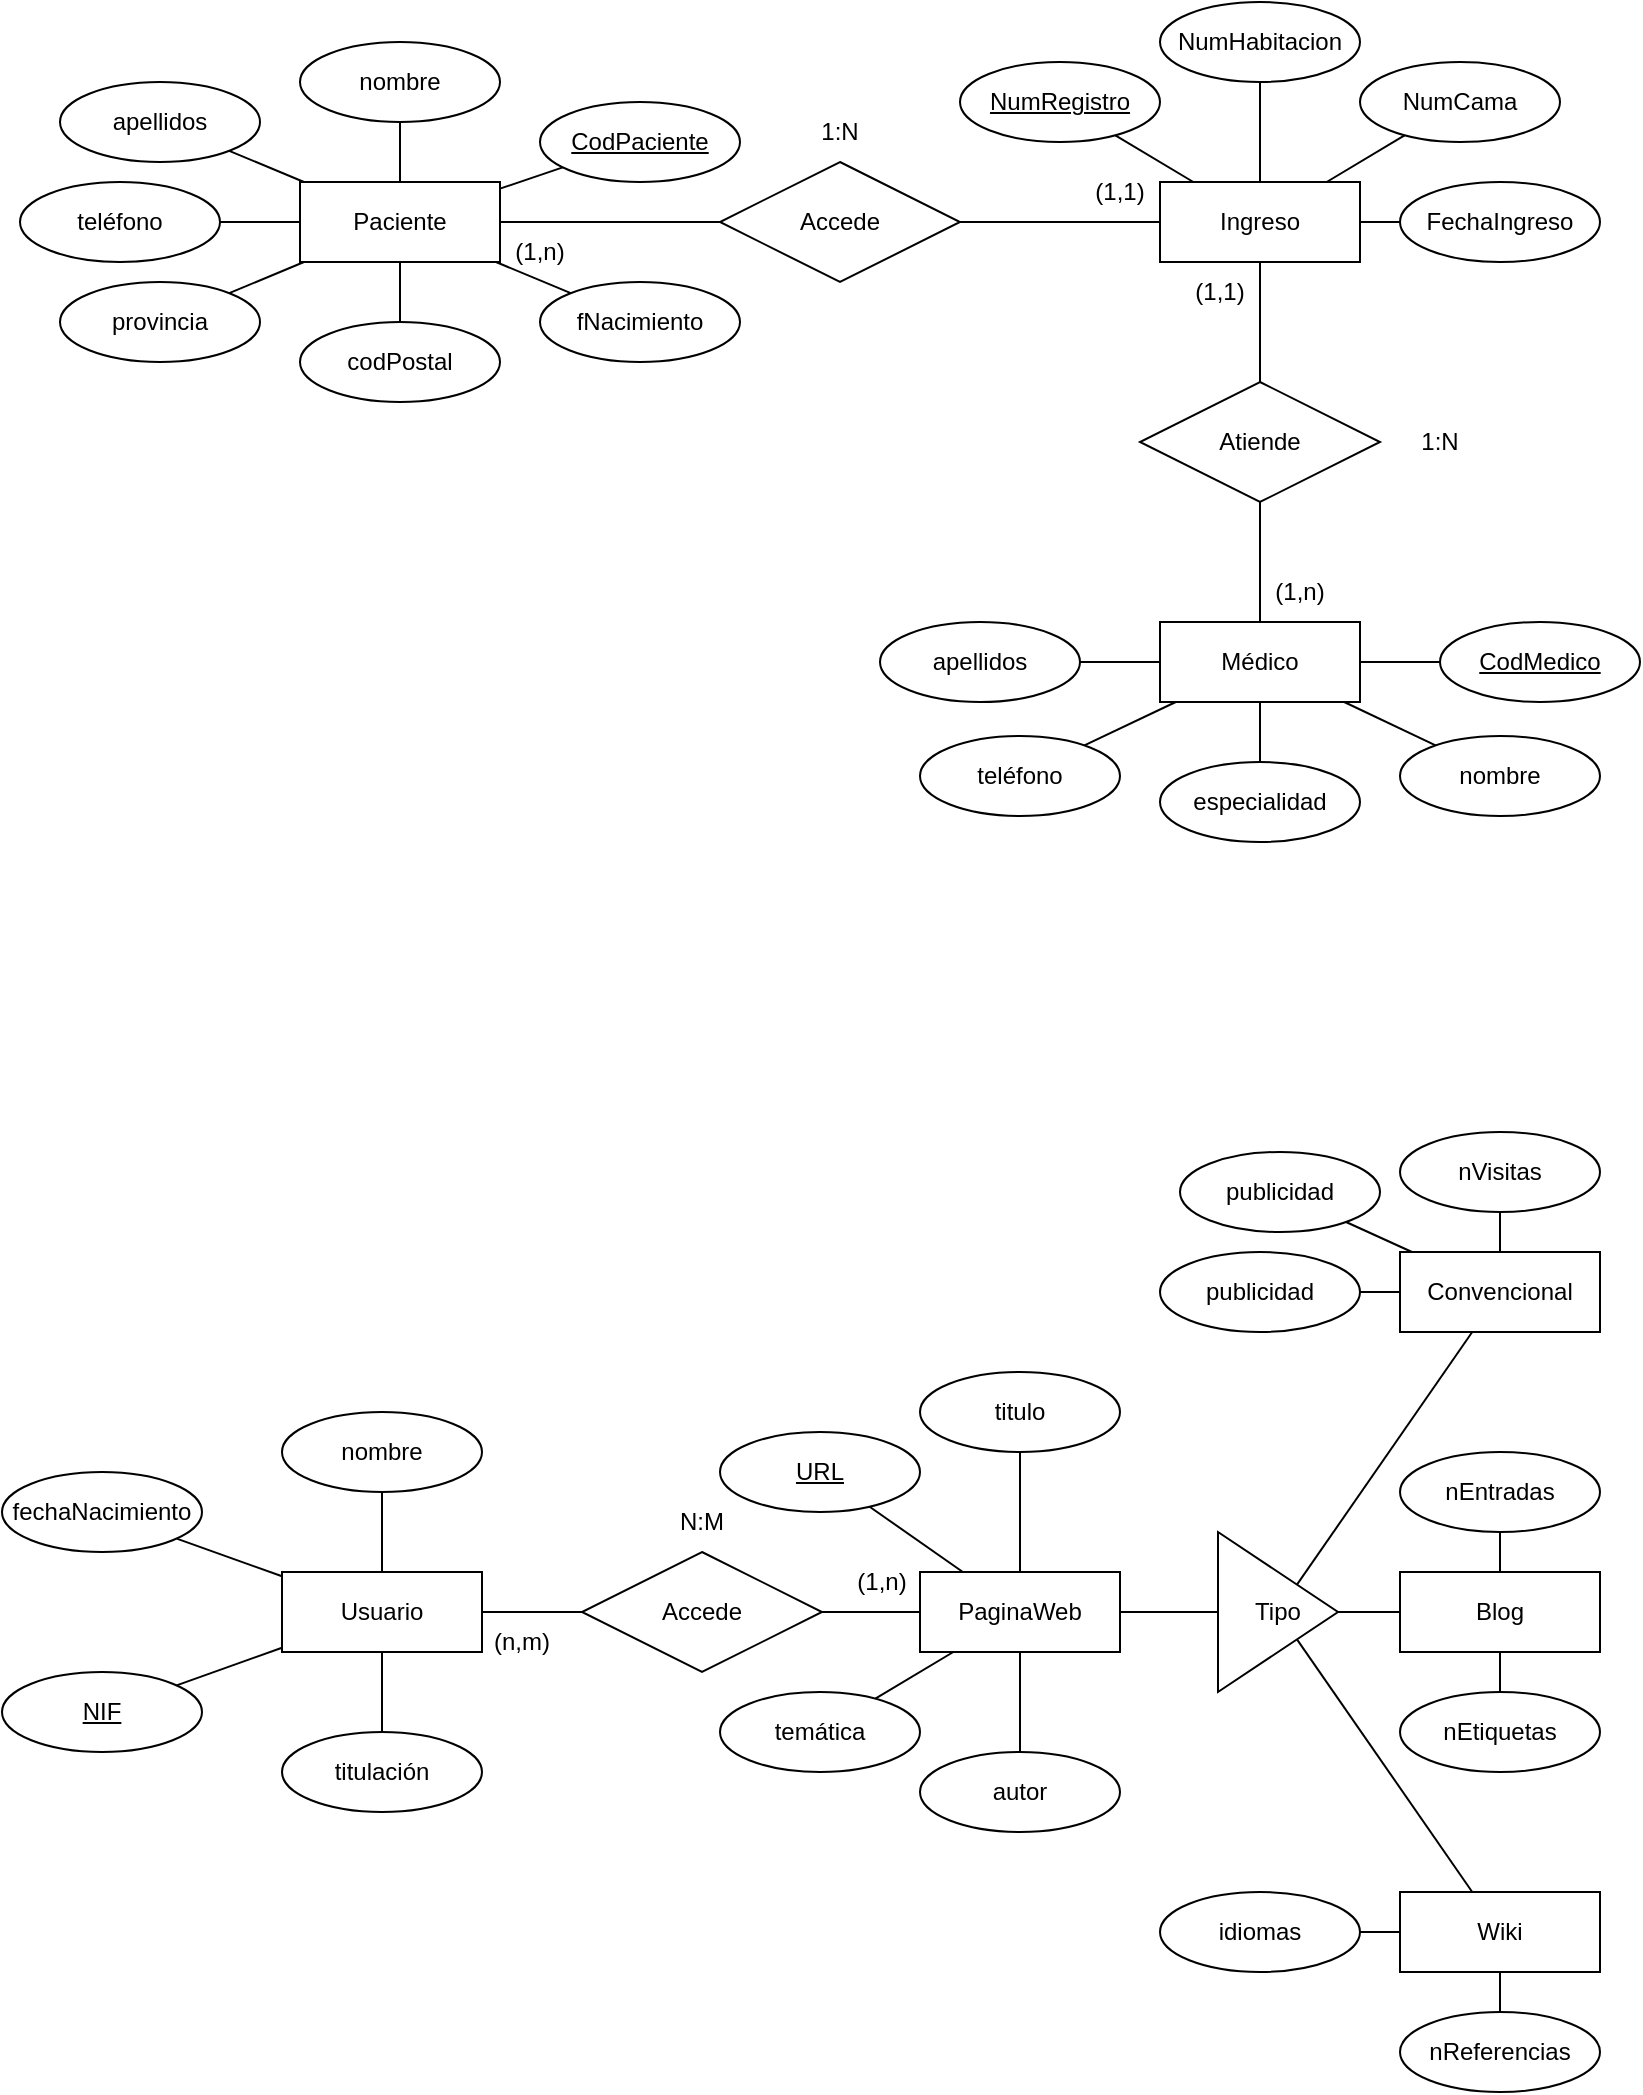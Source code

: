 <mxfile version="24.8.1">
  <diagram name="Página-1" id="OM9QJlv7rs2KJ2Hx93Fb">
    <mxGraphModel dx="590" dy="931" grid="1" gridSize="10" guides="1" tooltips="1" connect="1" arrows="1" fold="1" page="1" pageScale="1" pageWidth="827" pageHeight="1169" math="0" shadow="0">
      <root>
        <mxCell id="0" />
        <mxCell id="1" parent="0" />
        <mxCell id="q-Yn26P4vF6KLxeXFJKJ-2" value="Paciente" style="whiteSpace=wrap;html=1;align=center;" parent="1" vertex="1">
          <mxGeometry x="149" y="110" width="100" height="40" as="geometry" />
        </mxCell>
        <mxCell id="q-Yn26P4vF6KLxeXFJKJ-3" value="nombre" style="ellipse;whiteSpace=wrap;html=1;align=center;" parent="1" vertex="1">
          <mxGeometry x="149" y="40" width="100" height="40" as="geometry" />
        </mxCell>
        <mxCell id="q-Yn26P4vF6KLxeXFJKJ-4" value="" style="endArrow=none;html=1;rounded=0;" parent="1" source="q-Yn26P4vF6KLxeXFJKJ-2" target="q-Yn26P4vF6KLxeXFJKJ-3" edge="1">
          <mxGeometry relative="1" as="geometry">
            <mxPoint x="159" y="280" as="sourcePoint" />
            <mxPoint x="319" y="280" as="targetPoint" />
          </mxGeometry>
        </mxCell>
        <mxCell id="q-Yn26P4vF6KLxeXFJKJ-5" value="CodPaciente" style="ellipse;whiteSpace=wrap;html=1;align=center;fontStyle=4;" parent="1" vertex="1">
          <mxGeometry x="269" y="70" width="100" height="40" as="geometry" />
        </mxCell>
        <mxCell id="q-Yn26P4vF6KLxeXFJKJ-6" value="" style="endArrow=none;html=1;rounded=0;" parent="1" source="q-Yn26P4vF6KLxeXFJKJ-5" target="q-Yn26P4vF6KLxeXFJKJ-2" edge="1">
          <mxGeometry relative="1" as="geometry">
            <mxPoint x="187" y="120" as="sourcePoint" />
            <mxPoint x="129" y="68" as="targetPoint" />
          </mxGeometry>
        </mxCell>
        <mxCell id="q-Yn26P4vF6KLxeXFJKJ-7" value="apellidos" style="ellipse;whiteSpace=wrap;html=1;align=center;" parent="1" vertex="1">
          <mxGeometry x="29" y="60" width="100" height="40" as="geometry" />
        </mxCell>
        <mxCell id="q-Yn26P4vF6KLxeXFJKJ-8" value="" style="endArrow=none;html=1;rounded=0;" parent="1" source="q-Yn26P4vF6KLxeXFJKJ-2" target="q-Yn26P4vF6KLxeXFJKJ-7" edge="1">
          <mxGeometry relative="1" as="geometry">
            <mxPoint x="163" y="230" as="sourcePoint" />
            <mxPoint x="305" y="400" as="targetPoint" />
          </mxGeometry>
        </mxCell>
        <mxCell id="q-Yn26P4vF6KLxeXFJKJ-9" value="teléfono" style="ellipse;whiteSpace=wrap;html=1;align=center;" parent="1" vertex="1">
          <mxGeometry x="9" y="110" width="100" height="40" as="geometry" />
        </mxCell>
        <mxCell id="q-Yn26P4vF6KLxeXFJKJ-10" value="" style="endArrow=none;html=1;rounded=0;" parent="1" source="q-Yn26P4vF6KLxeXFJKJ-2" target="q-Yn26P4vF6KLxeXFJKJ-9" edge="1">
          <mxGeometry relative="1" as="geometry">
            <mxPoint x="149" y="177" as="sourcePoint" />
            <mxPoint x="305" y="460" as="targetPoint" />
          </mxGeometry>
        </mxCell>
        <mxCell id="q-Yn26P4vF6KLxeXFJKJ-11" value="provincia" style="ellipse;whiteSpace=wrap;html=1;align=center;" parent="1" vertex="1">
          <mxGeometry x="29" y="160" width="100" height="40" as="geometry" />
        </mxCell>
        <mxCell id="q-Yn26P4vF6KLxeXFJKJ-12" value="" style="endArrow=none;html=1;rounded=0;" parent="1" source="q-Yn26P4vF6KLxeXFJKJ-2" target="q-Yn26P4vF6KLxeXFJKJ-11" edge="1">
          <mxGeometry relative="1" as="geometry">
            <mxPoint x="179" y="193" as="sourcePoint" />
            <mxPoint x="335" y="510" as="targetPoint" />
          </mxGeometry>
        </mxCell>
        <mxCell id="q-Yn26P4vF6KLxeXFJKJ-13" value="codPostal" style="ellipse;whiteSpace=wrap;html=1;align=center;" parent="1" vertex="1">
          <mxGeometry x="149" y="180" width="100" height="40" as="geometry" />
        </mxCell>
        <mxCell id="q-Yn26P4vF6KLxeXFJKJ-14" value="" style="endArrow=none;html=1;rounded=0;" parent="1" source="q-Yn26P4vF6KLxeXFJKJ-2" target="q-Yn26P4vF6KLxeXFJKJ-13" edge="1">
          <mxGeometry relative="1" as="geometry">
            <mxPoint x="298" y="150" as="sourcePoint" />
            <mxPoint x="445" y="513" as="targetPoint" />
          </mxGeometry>
        </mxCell>
        <mxCell id="q-Yn26P4vF6KLxeXFJKJ-15" value="fNacimiento" style="ellipse;whiteSpace=wrap;html=1;align=center;" parent="1" vertex="1">
          <mxGeometry x="269" y="160" width="100" height="40" as="geometry" />
        </mxCell>
        <mxCell id="q-Yn26P4vF6KLxeXFJKJ-16" value="" style="endArrow=none;html=1;rounded=0;" parent="1" source="q-Yn26P4vF6KLxeXFJKJ-2" target="q-Yn26P4vF6KLxeXFJKJ-15" edge="1">
          <mxGeometry relative="1" as="geometry">
            <mxPoint x="307" y="140" as="sourcePoint" />
            <mxPoint x="548" y="503" as="targetPoint" />
          </mxGeometry>
        </mxCell>
        <mxCell id="q-Yn26P4vF6KLxeXFJKJ-17" value="Accede" style="shape=rhombus;perimeter=rhombusPerimeter;whiteSpace=wrap;html=1;align=center;" parent="1" vertex="1">
          <mxGeometry x="359" y="100" width="120" height="60" as="geometry" />
        </mxCell>
        <mxCell id="q-Yn26P4vF6KLxeXFJKJ-18" value="" style="endArrow=none;html=1;rounded=0;" parent="1" source="q-Yn26P4vF6KLxeXFJKJ-2" target="q-Yn26P4vF6KLxeXFJKJ-17" edge="1">
          <mxGeometry relative="1" as="geometry">
            <mxPoint x="243" y="160" as="sourcePoint" />
            <mxPoint x="304" y="196" as="targetPoint" />
          </mxGeometry>
        </mxCell>
        <mxCell id="q-Yn26P4vF6KLxeXFJKJ-19" value="Médico" style="whiteSpace=wrap;html=1;align=center;" parent="1" vertex="1">
          <mxGeometry x="579" y="330" width="100" height="40" as="geometry" />
        </mxCell>
        <mxCell id="q-Yn26P4vF6KLxeXFJKJ-20" value="nombre" style="ellipse;whiteSpace=wrap;html=1;align=center;" parent="1" vertex="1">
          <mxGeometry x="699" y="387" width="100" height="40" as="geometry" />
        </mxCell>
        <mxCell id="q-Yn26P4vF6KLxeXFJKJ-21" value="" style="endArrow=none;html=1;rounded=0;" parent="1" source="q-Yn26P4vF6KLxeXFJKJ-19" target="q-Yn26P4vF6KLxeXFJKJ-20" edge="1">
          <mxGeometry relative="1" as="geometry">
            <mxPoint x="589" y="500" as="sourcePoint" />
            <mxPoint x="749" y="500" as="targetPoint" />
          </mxGeometry>
        </mxCell>
        <mxCell id="q-Yn26P4vF6KLxeXFJKJ-22" value="CodMedico" style="ellipse;whiteSpace=wrap;html=1;align=center;fontStyle=4;" parent="1" vertex="1">
          <mxGeometry x="719" y="330" width="100" height="40" as="geometry" />
        </mxCell>
        <mxCell id="q-Yn26P4vF6KLxeXFJKJ-23" value="" style="endArrow=none;html=1;rounded=0;" parent="1" source="q-Yn26P4vF6KLxeXFJKJ-22" target="q-Yn26P4vF6KLxeXFJKJ-19" edge="1">
          <mxGeometry relative="1" as="geometry">
            <mxPoint x="617" y="340" as="sourcePoint" />
            <mxPoint x="559" y="288" as="targetPoint" />
          </mxGeometry>
        </mxCell>
        <mxCell id="q-Yn26P4vF6KLxeXFJKJ-24" value="apellidos" style="ellipse;whiteSpace=wrap;html=1;align=center;" parent="1" vertex="1">
          <mxGeometry x="439" y="330" width="100" height="40" as="geometry" />
        </mxCell>
        <mxCell id="q-Yn26P4vF6KLxeXFJKJ-25" value="" style="endArrow=none;html=1;rounded=0;" parent="1" source="q-Yn26P4vF6KLxeXFJKJ-19" target="q-Yn26P4vF6KLxeXFJKJ-24" edge="1">
          <mxGeometry relative="1" as="geometry">
            <mxPoint x="593" y="450" as="sourcePoint" />
            <mxPoint x="735" y="620" as="targetPoint" />
          </mxGeometry>
        </mxCell>
        <mxCell id="q-Yn26P4vF6KLxeXFJKJ-26" value="teléfono" style="ellipse;whiteSpace=wrap;html=1;align=center;" parent="1" vertex="1">
          <mxGeometry x="459" y="387" width="100" height="40" as="geometry" />
        </mxCell>
        <mxCell id="q-Yn26P4vF6KLxeXFJKJ-27" value="" style="endArrow=none;html=1;rounded=0;" parent="1" source="q-Yn26P4vF6KLxeXFJKJ-19" target="q-Yn26P4vF6KLxeXFJKJ-26" edge="1">
          <mxGeometry relative="1" as="geometry">
            <mxPoint x="579" y="397" as="sourcePoint" />
            <mxPoint x="735" y="680" as="targetPoint" />
          </mxGeometry>
        </mxCell>
        <mxCell id="q-Yn26P4vF6KLxeXFJKJ-32" value="especialidad" style="ellipse;whiteSpace=wrap;html=1;align=center;" parent="1" vertex="1">
          <mxGeometry x="579" y="400" width="100" height="40" as="geometry" />
        </mxCell>
        <mxCell id="q-Yn26P4vF6KLxeXFJKJ-33" value="" style="endArrow=none;html=1;rounded=0;" parent="1" source="q-Yn26P4vF6KLxeXFJKJ-19" target="q-Yn26P4vF6KLxeXFJKJ-32" edge="1">
          <mxGeometry relative="1" as="geometry">
            <mxPoint x="737" y="360" as="sourcePoint" />
            <mxPoint x="978" y="723" as="targetPoint" />
          </mxGeometry>
        </mxCell>
        <mxCell id="q-Yn26P4vF6KLxeXFJKJ-34" value="Ingreso" style="whiteSpace=wrap;html=1;align=center;" parent="1" vertex="1">
          <mxGeometry x="579" y="110" width="100" height="40" as="geometry" />
        </mxCell>
        <mxCell id="q-Yn26P4vF6KLxeXFJKJ-35" value="" style="endArrow=none;html=1;rounded=0;" parent="1" source="q-Yn26P4vF6KLxeXFJKJ-17" target="q-Yn26P4vF6KLxeXFJKJ-34" edge="1">
          <mxGeometry relative="1" as="geometry">
            <mxPoint x="499" y="220" as="sourcePoint" />
            <mxPoint x="659" y="220" as="targetPoint" />
          </mxGeometry>
        </mxCell>
        <mxCell id="q-Yn26P4vF6KLxeXFJKJ-37" value="NumRegistro" style="ellipse;whiteSpace=wrap;html=1;align=center;fontStyle=4;" parent="1" vertex="1">
          <mxGeometry x="479" y="50" width="100" height="40" as="geometry" />
        </mxCell>
        <mxCell id="q-Yn26P4vF6KLxeXFJKJ-38" value="" style="endArrow=none;html=1;rounded=0;" parent="1" source="q-Yn26P4vF6KLxeXFJKJ-37" target="q-Yn26P4vF6KLxeXFJKJ-34" edge="1">
          <mxGeometry relative="1" as="geometry">
            <mxPoint x="449" y="270" as="sourcePoint" />
            <mxPoint x="609" y="270" as="targetPoint" />
          </mxGeometry>
        </mxCell>
        <mxCell id="q-Yn26P4vF6KLxeXFJKJ-39" value="NumCama" style="ellipse;whiteSpace=wrap;html=1;align=center;" parent="1" vertex="1">
          <mxGeometry x="679" y="50" width="100" height="40" as="geometry" />
        </mxCell>
        <mxCell id="q-Yn26P4vF6KLxeXFJKJ-40" value="" style="endArrow=none;html=1;rounded=0;" parent="1" source="q-Yn26P4vF6KLxeXFJKJ-34" target="q-Yn26P4vF6KLxeXFJKJ-39" edge="1">
          <mxGeometry relative="1" as="geometry">
            <mxPoint x="429" y="120" as="sourcePoint" />
            <mxPoint x="429" y="110" as="targetPoint" />
          </mxGeometry>
        </mxCell>
        <mxCell id="q-Yn26P4vF6KLxeXFJKJ-41" value="FechaIngreso" style="ellipse;whiteSpace=wrap;html=1;align=center;" parent="1" vertex="1">
          <mxGeometry x="699" y="110" width="100" height="40" as="geometry" />
        </mxCell>
        <mxCell id="q-Yn26P4vF6KLxeXFJKJ-42" value="" style="endArrow=none;html=1;rounded=0;" parent="1" source="q-Yn26P4vF6KLxeXFJKJ-34" target="q-Yn26P4vF6KLxeXFJKJ-41" edge="1">
          <mxGeometry relative="1" as="geometry">
            <mxPoint x="413" y="162" as="sourcePoint" />
            <mxPoint x="384" y="201" as="targetPoint" />
          </mxGeometry>
        </mxCell>
        <mxCell id="q-Yn26P4vF6KLxeXFJKJ-43" value="NumHabitacion" style="ellipse;whiteSpace=wrap;html=1;align=center;" parent="1" vertex="1">
          <mxGeometry x="579" y="20" width="100" height="40" as="geometry" />
        </mxCell>
        <mxCell id="q-Yn26P4vF6KLxeXFJKJ-44" value="" style="endArrow=none;html=1;rounded=0;" parent="1" source="q-Yn26P4vF6KLxeXFJKJ-34" target="q-Yn26P4vF6KLxeXFJKJ-43" edge="1">
          <mxGeometry relative="1" as="geometry">
            <mxPoint x="445" y="162" as="sourcePoint" />
            <mxPoint x="474" y="201" as="targetPoint" />
          </mxGeometry>
        </mxCell>
        <mxCell id="q-Yn26P4vF6KLxeXFJKJ-45" value="" style="endArrow=none;html=1;rounded=0;" parent="1" source="q-Yn26P4vF6KLxeXFJKJ-34" edge="1" target="kMywHeOW3mW8am20AHND-2">
          <mxGeometry relative="1" as="geometry">
            <mxPoint x="559" y="260" as="sourcePoint" />
            <mxPoint x="629" y="220" as="targetPoint" />
          </mxGeometry>
        </mxCell>
        <mxCell id="kMywHeOW3mW8am20AHND-2" value="Atiende" style="shape=rhombus;perimeter=rhombusPerimeter;whiteSpace=wrap;html=1;align=center;" vertex="1" parent="1">
          <mxGeometry x="569" y="210" width="120" height="60" as="geometry" />
        </mxCell>
        <mxCell id="kMywHeOW3mW8am20AHND-3" value="" style="endArrow=none;html=1;rounded=0;" edge="1" parent="1" source="kMywHeOW3mW8am20AHND-2" target="q-Yn26P4vF6KLxeXFJKJ-19">
          <mxGeometry relative="1" as="geometry">
            <mxPoint x="639" y="160" as="sourcePoint" />
            <mxPoint x="639" y="230" as="targetPoint" />
          </mxGeometry>
        </mxCell>
        <mxCell id="kMywHeOW3mW8am20AHND-4" value="(1,n)" style="text;html=1;align=center;verticalAlign=middle;whiteSpace=wrap;rounded=0;" vertex="1" parent="1">
          <mxGeometry x="239" y="130" width="60" height="30" as="geometry" />
        </mxCell>
        <mxCell id="kMywHeOW3mW8am20AHND-5" value="(1,1)" style="text;html=1;align=center;verticalAlign=middle;whiteSpace=wrap;rounded=0;" vertex="1" parent="1">
          <mxGeometry x="529" y="100" width="60" height="30" as="geometry" />
        </mxCell>
        <mxCell id="kMywHeOW3mW8am20AHND-6" value="(1,n)" style="text;html=1;align=center;verticalAlign=middle;whiteSpace=wrap;rounded=0;" vertex="1" parent="1">
          <mxGeometry x="619" y="300" width="60" height="30" as="geometry" />
        </mxCell>
        <mxCell id="kMywHeOW3mW8am20AHND-7" value="(1,1)" style="text;html=1;align=center;verticalAlign=middle;whiteSpace=wrap;rounded=0;" vertex="1" parent="1">
          <mxGeometry x="579" y="150" width="60" height="30" as="geometry" />
        </mxCell>
        <mxCell id="kMywHeOW3mW8am20AHND-9" value="1:N" style="text;html=1;align=center;verticalAlign=middle;whiteSpace=wrap;rounded=0;" vertex="1" parent="1">
          <mxGeometry x="689" y="225" width="60" height="30" as="geometry" />
        </mxCell>
        <mxCell id="kMywHeOW3mW8am20AHND-10" value="1:N" style="text;html=1;align=center;verticalAlign=middle;whiteSpace=wrap;rounded=0;" vertex="1" parent="1">
          <mxGeometry x="389" y="70" width="60" height="30" as="geometry" />
        </mxCell>
        <mxCell id="kMywHeOW3mW8am20AHND-11" value="Usuario" style="whiteSpace=wrap;html=1;align=center;" vertex="1" parent="1">
          <mxGeometry x="140" y="805" width="100" height="40" as="geometry" />
        </mxCell>
        <mxCell id="kMywHeOW3mW8am20AHND-12" value="nombre" style="ellipse;whiteSpace=wrap;html=1;align=center;" vertex="1" parent="1">
          <mxGeometry x="140" y="725" width="100" height="40" as="geometry" />
        </mxCell>
        <mxCell id="kMywHeOW3mW8am20AHND-13" value="" style="endArrow=none;html=1;rounded=0;" edge="1" parent="1" source="kMywHeOW3mW8am20AHND-12" target="kMywHeOW3mW8am20AHND-11">
          <mxGeometry relative="1" as="geometry">
            <mxPoint x="577" y="505" as="sourcePoint" />
            <mxPoint x="532" y="527" as="targetPoint" />
          </mxGeometry>
        </mxCell>
        <mxCell id="kMywHeOW3mW8am20AHND-14" value="NIF" style="ellipse;whiteSpace=wrap;html=1;align=center;fontStyle=4;" vertex="1" parent="1">
          <mxGeometry y="855" width="100" height="40" as="geometry" />
        </mxCell>
        <mxCell id="kMywHeOW3mW8am20AHND-15" value="" style="endArrow=none;html=1;rounded=0;" edge="1" parent="1" source="kMywHeOW3mW8am20AHND-11" target="kMywHeOW3mW8am20AHND-14">
          <mxGeometry relative="1" as="geometry">
            <mxPoint x="200" y="765" as="sourcePoint" />
            <mxPoint x="200" y="815" as="targetPoint" />
          </mxGeometry>
        </mxCell>
        <mxCell id="kMywHeOW3mW8am20AHND-16" value="fechaNacimiento" style="ellipse;whiteSpace=wrap;html=1;align=center;" vertex="1" parent="1">
          <mxGeometry y="755" width="100" height="40" as="geometry" />
        </mxCell>
        <mxCell id="kMywHeOW3mW8am20AHND-17" value="" style="endArrow=none;html=1;rounded=0;" edge="1" parent="1" source="kMywHeOW3mW8am20AHND-16" target="kMywHeOW3mW8am20AHND-11">
          <mxGeometry relative="1" as="geometry">
            <mxPoint x="200" y="765" as="sourcePoint" />
            <mxPoint x="200" y="815" as="targetPoint" />
          </mxGeometry>
        </mxCell>
        <mxCell id="kMywHeOW3mW8am20AHND-18" value="titulación" style="ellipse;whiteSpace=wrap;html=1;align=center;" vertex="1" parent="1">
          <mxGeometry x="140" y="885" width="100" height="40" as="geometry" />
        </mxCell>
        <mxCell id="kMywHeOW3mW8am20AHND-19" value="" style="endArrow=none;html=1;rounded=0;" edge="1" parent="1" source="kMywHeOW3mW8am20AHND-18" target="kMywHeOW3mW8am20AHND-11">
          <mxGeometry relative="1" as="geometry">
            <mxPoint x="179" y="875" as="sourcePoint" />
            <mxPoint x="129" y="915" as="targetPoint" />
          </mxGeometry>
        </mxCell>
        <mxCell id="kMywHeOW3mW8am20AHND-20" value="PaginaWeb" style="whiteSpace=wrap;html=1;align=center;" vertex="1" parent="1">
          <mxGeometry x="459" y="805" width="100" height="40" as="geometry" />
        </mxCell>
        <mxCell id="kMywHeOW3mW8am20AHND-21" value="Accede" style="shape=rhombus;perimeter=rhombusPerimeter;whiteSpace=wrap;html=1;align=center;" vertex="1" parent="1">
          <mxGeometry x="290" y="795" width="120" height="60" as="geometry" />
        </mxCell>
        <mxCell id="kMywHeOW3mW8am20AHND-22" value="" style="endArrow=none;html=1;rounded=0;" edge="1" parent="1" source="kMywHeOW3mW8am20AHND-11" target="kMywHeOW3mW8am20AHND-21">
          <mxGeometry relative="1" as="geometry">
            <mxPoint x="200" y="895" as="sourcePoint" />
            <mxPoint x="200" y="855" as="targetPoint" />
          </mxGeometry>
        </mxCell>
        <mxCell id="kMywHeOW3mW8am20AHND-23" value="" style="endArrow=none;html=1;rounded=0;" edge="1" parent="1" source="kMywHeOW3mW8am20AHND-21" target="kMywHeOW3mW8am20AHND-20">
          <mxGeometry relative="1" as="geometry">
            <mxPoint x="250" y="835" as="sourcePoint" />
            <mxPoint x="289" y="835" as="targetPoint" />
          </mxGeometry>
        </mxCell>
        <mxCell id="kMywHeOW3mW8am20AHND-24" value="Tipo" style="triangle;whiteSpace=wrap;html=1;" vertex="1" parent="1">
          <mxGeometry x="608" y="785" width="60" height="80" as="geometry" />
        </mxCell>
        <mxCell id="kMywHeOW3mW8am20AHND-26" value="" style="endArrow=none;html=1;rounded=0;" edge="1" parent="1" source="kMywHeOW3mW8am20AHND-24" target="kMywHeOW3mW8am20AHND-29">
          <mxGeometry relative="1" as="geometry">
            <mxPoint x="569" y="955" as="sourcePoint" />
            <mxPoint x="729" y="955" as="targetPoint" />
          </mxGeometry>
        </mxCell>
        <mxCell id="kMywHeOW3mW8am20AHND-27" value="Wiki" style="whiteSpace=wrap;html=1;align=center;" vertex="1" parent="1">
          <mxGeometry x="699" y="965" width="100" height="40" as="geometry" />
        </mxCell>
        <mxCell id="kMywHeOW3mW8am20AHND-28" value="Blog" style="whiteSpace=wrap;html=1;align=center;" vertex="1" parent="1">
          <mxGeometry x="699" y="805" width="100" height="40" as="geometry" />
        </mxCell>
        <mxCell id="kMywHeOW3mW8am20AHND-29" value="Convencional" style="whiteSpace=wrap;html=1;align=center;" vertex="1" parent="1">
          <mxGeometry x="699" y="645" width="100" height="40" as="geometry" />
        </mxCell>
        <mxCell id="kMywHeOW3mW8am20AHND-30" value="" style="endArrow=none;html=1;rounded=0;" edge="1" parent="1" source="kMywHeOW3mW8am20AHND-24" target="kMywHeOW3mW8am20AHND-28">
          <mxGeometry relative="1" as="geometry">
            <mxPoint x="662" y="825" as="sourcePoint" />
            <mxPoint x="731" y="775" as="targetPoint" />
          </mxGeometry>
        </mxCell>
        <mxCell id="kMywHeOW3mW8am20AHND-31" value="" style="endArrow=none;html=1;rounded=0;" edge="1" parent="1" source="kMywHeOW3mW8am20AHND-24" target="kMywHeOW3mW8am20AHND-27">
          <mxGeometry relative="1" as="geometry">
            <mxPoint x="678" y="835" as="sourcePoint" />
            <mxPoint x="709" y="835" as="targetPoint" />
          </mxGeometry>
        </mxCell>
        <mxCell id="kMywHeOW3mW8am20AHND-32" value="" style="endArrow=none;html=1;rounded=0;" edge="1" parent="1" source="kMywHeOW3mW8am20AHND-20" target="kMywHeOW3mW8am20AHND-24">
          <mxGeometry relative="1" as="geometry">
            <mxPoint x="440" y="835" as="sourcePoint" />
            <mxPoint x="489" y="835" as="targetPoint" />
          </mxGeometry>
        </mxCell>
        <mxCell id="kMywHeOW3mW8am20AHND-33" value="titulo" style="ellipse;whiteSpace=wrap;html=1;align=center;" vertex="1" parent="1">
          <mxGeometry x="459" y="705" width="100" height="40" as="geometry" />
        </mxCell>
        <mxCell id="kMywHeOW3mW8am20AHND-34" value="" style="endArrow=none;html=1;rounded=0;" edge="1" parent="1" source="kMywHeOW3mW8am20AHND-33" target="kMywHeOW3mW8am20AHND-20">
          <mxGeometry relative="1" as="geometry">
            <mxPoint x="896" y="485" as="sourcePoint" />
            <mxPoint x="509" y="785" as="targetPoint" />
          </mxGeometry>
        </mxCell>
        <mxCell id="kMywHeOW3mW8am20AHND-35" value="URL" style="ellipse;whiteSpace=wrap;html=1;align=center;fontStyle=4;" vertex="1" parent="1">
          <mxGeometry x="359" y="735" width="100" height="40" as="geometry" />
        </mxCell>
        <mxCell id="kMywHeOW3mW8am20AHND-36" value="" style="endArrow=none;html=1;rounded=0;" edge="1" parent="1" source="kMywHeOW3mW8am20AHND-20" target="kMywHeOW3mW8am20AHND-35">
          <mxGeometry relative="1" as="geometry">
            <mxPoint x="150" y="853" as="sourcePoint" />
            <mxPoint x="97" y="872" as="targetPoint" />
          </mxGeometry>
        </mxCell>
        <mxCell id="kMywHeOW3mW8am20AHND-38" value="temática" style="ellipse;whiteSpace=wrap;html=1;align=center;" vertex="1" parent="1">
          <mxGeometry x="359" y="865" width="100" height="40" as="geometry" />
        </mxCell>
        <mxCell id="kMywHeOW3mW8am20AHND-39" value="" style="endArrow=none;html=1;rounded=0;" edge="1" parent="1" source="kMywHeOW3mW8am20AHND-38" target="kMywHeOW3mW8am20AHND-20">
          <mxGeometry relative="1" as="geometry">
            <mxPoint x="847" y="665" as="sourcePoint" />
            <mxPoint x="460" y="985" as="targetPoint" />
          </mxGeometry>
        </mxCell>
        <mxCell id="kMywHeOW3mW8am20AHND-40" value="autor" style="ellipse;whiteSpace=wrap;html=1;align=center;" vertex="1" parent="1">
          <mxGeometry x="459" y="895" width="100" height="40" as="geometry" />
        </mxCell>
        <mxCell id="kMywHeOW3mW8am20AHND-41" value="" style="endArrow=none;html=1;rounded=0;" edge="1" parent="1" source="kMywHeOW3mW8am20AHND-40" target="kMywHeOW3mW8am20AHND-20">
          <mxGeometry relative="1" as="geometry">
            <mxPoint x="947" y="695" as="sourcePoint" />
            <mxPoint x="576" y="875" as="targetPoint" />
          </mxGeometry>
        </mxCell>
        <mxCell id="kMywHeOW3mW8am20AHND-42" value="nVisitas" style="ellipse;whiteSpace=wrap;html=1;align=center;" vertex="1" parent="1">
          <mxGeometry x="699" y="585" width="100" height="40" as="geometry" />
        </mxCell>
        <mxCell id="kMywHeOW3mW8am20AHND-43" value="" style="endArrow=none;html=1;rounded=0;" edge="1" parent="1" source="kMywHeOW3mW8am20AHND-42" target="kMywHeOW3mW8am20AHND-29">
          <mxGeometry relative="1" as="geometry">
            <mxPoint x="590" y="705" as="sourcePoint" />
            <mxPoint x="750" y="705" as="targetPoint" />
          </mxGeometry>
        </mxCell>
        <mxCell id="kMywHeOW3mW8am20AHND-44" value="publicidad" style="ellipse;whiteSpace=wrap;html=1;align=center;" vertex="1" parent="1">
          <mxGeometry x="589" y="595" width="100" height="40" as="geometry" />
        </mxCell>
        <mxCell id="kMywHeOW3mW8am20AHND-45" value="" style="endArrow=none;html=1;rounded=0;" edge="1" parent="1" source="kMywHeOW3mW8am20AHND-44" target="kMywHeOW3mW8am20AHND-29">
          <mxGeometry relative="1" as="geometry">
            <mxPoint x="490" y="725" as="sourcePoint" />
            <mxPoint x="649" y="665" as="targetPoint" />
          </mxGeometry>
        </mxCell>
        <mxCell id="kMywHeOW3mW8am20AHND-46" value="publicidad" style="ellipse;whiteSpace=wrap;html=1;align=center;" vertex="1" parent="1">
          <mxGeometry x="579" y="645" width="100" height="40" as="geometry" />
        </mxCell>
        <mxCell id="kMywHeOW3mW8am20AHND-47" value="" style="endArrow=none;html=1;rounded=0;" edge="1" parent="1" source="kMywHeOW3mW8am20AHND-46" target="kMywHeOW3mW8am20AHND-29">
          <mxGeometry relative="1" as="geometry">
            <mxPoint x="682" y="640" as="sourcePoint" />
            <mxPoint x="715" y="655" as="targetPoint" />
          </mxGeometry>
        </mxCell>
        <mxCell id="kMywHeOW3mW8am20AHND-48" value="nEntradas" style="ellipse;whiteSpace=wrap;html=1;align=center;" vertex="1" parent="1">
          <mxGeometry x="699" y="745" width="100" height="40" as="geometry" />
        </mxCell>
        <mxCell id="kMywHeOW3mW8am20AHND-49" value="" style="endArrow=none;html=1;rounded=0;" edge="1" parent="1" source="kMywHeOW3mW8am20AHND-48" target="kMywHeOW3mW8am20AHND-28">
          <mxGeometry relative="1" as="geometry">
            <mxPoint x="810" y="740" as="sourcePoint" />
            <mxPoint x="827" y="765" as="targetPoint" />
          </mxGeometry>
        </mxCell>
        <mxCell id="kMywHeOW3mW8am20AHND-50" value="nEtiquetas" style="ellipse;whiteSpace=wrap;html=1;align=center;" vertex="1" parent="1">
          <mxGeometry x="699" y="865" width="100" height="40" as="geometry" />
        </mxCell>
        <mxCell id="kMywHeOW3mW8am20AHND-51" value="" style="endArrow=none;html=1;rounded=0;" edge="1" parent="1" source="kMywHeOW3mW8am20AHND-50" target="kMywHeOW3mW8am20AHND-28">
          <mxGeometry relative="1" as="geometry">
            <mxPoint x="810" y="860" as="sourcePoint" />
            <mxPoint x="749" y="925" as="targetPoint" />
          </mxGeometry>
        </mxCell>
        <mxCell id="kMywHeOW3mW8am20AHND-52" value="nReferencias" style="ellipse;whiteSpace=wrap;html=1;align=center;" vertex="1" parent="1">
          <mxGeometry x="699" y="1025" width="100" height="40" as="geometry" />
        </mxCell>
        <mxCell id="kMywHeOW3mW8am20AHND-53" value="" style="endArrow=none;html=1;rounded=0;" edge="1" parent="1" source="kMywHeOW3mW8am20AHND-52" target="kMywHeOW3mW8am20AHND-27">
          <mxGeometry relative="1" as="geometry">
            <mxPoint x="810" y="1030" as="sourcePoint" />
            <mxPoint x="749" y="1015" as="targetPoint" />
          </mxGeometry>
        </mxCell>
        <mxCell id="kMywHeOW3mW8am20AHND-55" value="idiomas" style="ellipse;whiteSpace=wrap;html=1;align=center;" vertex="1" parent="1">
          <mxGeometry x="579" y="965" width="100" height="40" as="geometry" />
        </mxCell>
        <mxCell id="kMywHeOW3mW8am20AHND-56" value="" style="endArrow=none;html=1;rounded=0;" edge="1" parent="1" source="kMywHeOW3mW8am20AHND-55" target="kMywHeOW3mW8am20AHND-27">
          <mxGeometry relative="1" as="geometry">
            <mxPoint x="690" y="970" as="sourcePoint" />
            <mxPoint x="629" y="945" as="targetPoint" />
          </mxGeometry>
        </mxCell>
        <mxCell id="kMywHeOW3mW8am20AHND-57" value="(1,n)" style="text;html=1;align=center;verticalAlign=middle;whiteSpace=wrap;rounded=0;" vertex="1" parent="1">
          <mxGeometry x="410" y="795" width="60" height="30" as="geometry" />
        </mxCell>
        <mxCell id="kMywHeOW3mW8am20AHND-58" value="(n,m)" style="text;html=1;align=center;verticalAlign=middle;whiteSpace=wrap;rounded=0;" vertex="1" parent="1">
          <mxGeometry x="230" y="825" width="60" height="30" as="geometry" />
        </mxCell>
        <mxCell id="kMywHeOW3mW8am20AHND-59" value="N:M" style="text;html=1;align=center;verticalAlign=middle;whiteSpace=wrap;rounded=0;" vertex="1" parent="1">
          <mxGeometry x="320" y="765" width="60" height="30" as="geometry" />
        </mxCell>
      </root>
    </mxGraphModel>
  </diagram>
</mxfile>

